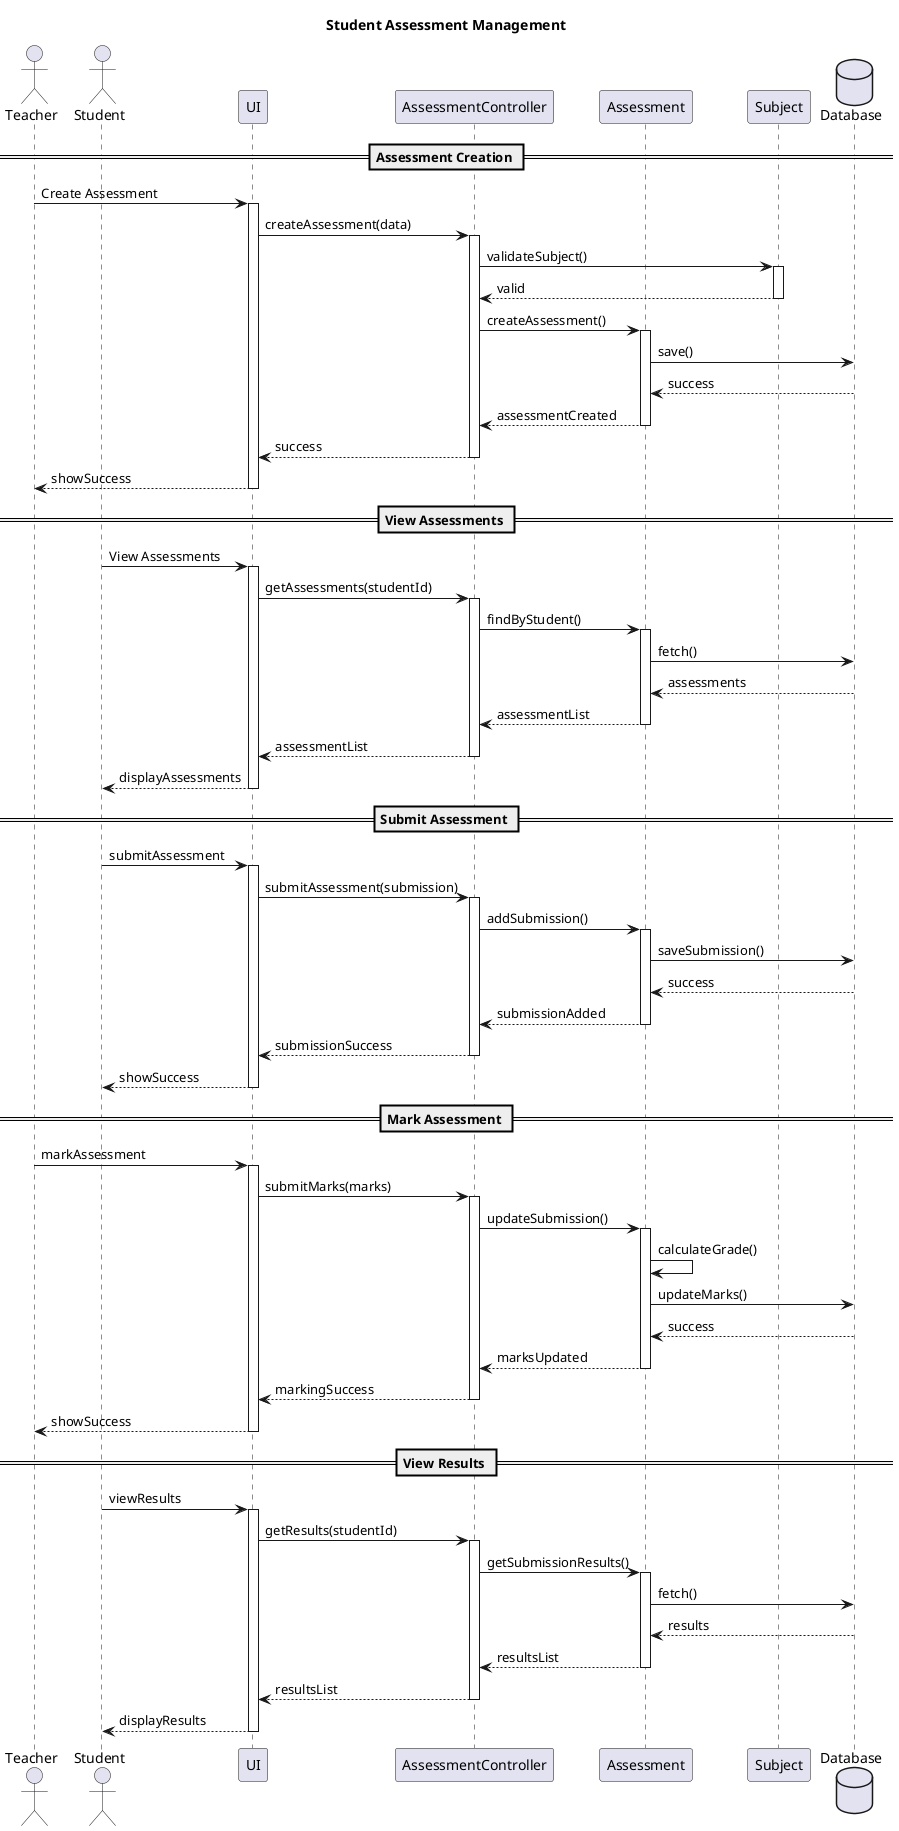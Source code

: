 @startuml Assessment Management Sequence
title Student Assessment Management

actor Teacher
actor Student
participant "UI" as UI
participant "AssessmentController" as AC
participant "Assessment" as A
participant "Subject" as S
database "Database" as DB

== Assessment Creation ==
Teacher -> UI: Create Assessment
activate UI
UI -> AC: createAssessment(data)
activate AC
AC -> S: validateSubject()
activate S
S --> AC: valid
deactivate S

AC -> A: createAssessment()
activate A
A -> DB: save()
DB --> A: success
A --> AC: assessmentCreated
deactivate A

AC --> UI: success
deactivate AC
UI --> Teacher: showSuccess
deactivate UI

== View Assessments ==
Student -> UI: View Assessments
activate UI
UI -> AC: getAssessments(studentId)
activate AC
AC -> A: findByStudent()
activate A
A -> DB: fetch()
DB --> A: assessments
A --> AC: assessmentList
deactivate A
AC --> UI: assessmentList
deactivate AC
UI --> Student: displayAssessments
deactivate UI

== Submit Assessment ==
Student -> UI: submitAssessment
activate UI
UI -> AC: submitAssessment(submission)
activate AC
AC -> A: addSubmission()
activate A
A -> DB: saveSubmission()
DB --> A: success
A --> AC: submissionAdded
deactivate A

AC --> UI: submissionSuccess
deactivate AC
UI --> Student: showSuccess
deactivate UI

== Mark Assessment ==
Teacher -> UI: markAssessment
activate UI
UI -> AC: submitMarks(marks)
activate AC
AC -> A: updateSubmission()
activate A
A -> A: calculateGrade()
A -> DB: updateMarks()
DB --> A: success
A --> AC: marksUpdated
deactivate A

AC --> UI: markingSuccess
deactivate AC
UI --> Teacher: showSuccess
deactivate UI

== View Results ==
Student -> UI: viewResults
activate UI
UI -> AC: getResults(studentId)
activate AC
AC -> A: getSubmissionResults()
activate A
A -> DB: fetch()
DB --> A: results
A --> AC: resultsList
deactivate A
AC --> UI: resultsList
deactivate AC
UI --> Student: displayResults
deactivate UI

@enduml